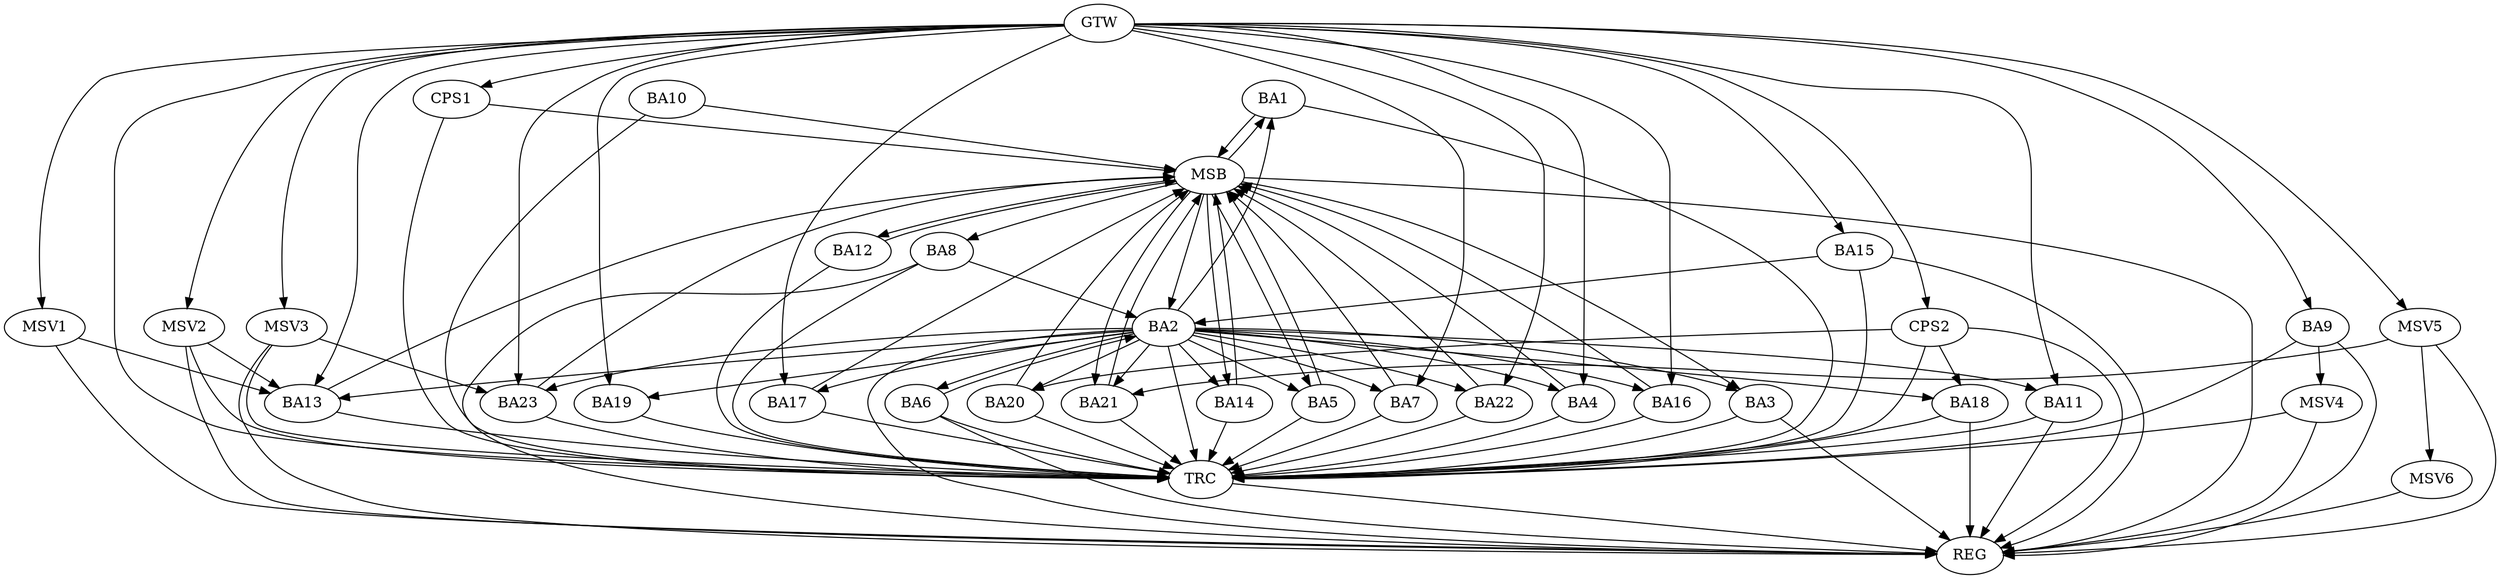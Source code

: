 strict digraph G {
  BA1 [ label="BA1" ];
  BA2 [ label="BA2" ];
  BA3 [ label="BA3" ];
  BA4 [ label="BA4" ];
  BA5 [ label="BA5" ];
  BA6 [ label="BA6" ];
  BA7 [ label="BA7" ];
  BA8 [ label="BA8" ];
  BA9 [ label="BA9" ];
  BA10 [ label="BA10" ];
  BA11 [ label="BA11" ];
  BA12 [ label="BA12" ];
  BA13 [ label="BA13" ];
  BA14 [ label="BA14" ];
  BA15 [ label="BA15" ];
  BA16 [ label="BA16" ];
  BA17 [ label="BA17" ];
  BA18 [ label="BA18" ];
  BA19 [ label="BA19" ];
  BA20 [ label="BA20" ];
  BA21 [ label="BA21" ];
  BA22 [ label="BA22" ];
  BA23 [ label="BA23" ];
  CPS1 [ label="CPS1" ];
  CPS2 [ label="CPS2" ];
  GTW [ label="GTW" ];
  REG [ label="REG" ];
  MSB [ label="MSB" ];
  TRC [ label="TRC" ];
  MSV1 [ label="MSV1" ];
  MSV2 [ label="MSV2" ];
  MSV3 [ label="MSV3" ];
  MSV4 [ label="MSV4" ];
  MSV5 [ label="MSV5" ];
  MSV6 [ label="MSV6" ];
  BA2 -> BA1;
  BA6 -> BA2;
  BA8 -> BA2;
  BA15 -> BA2;
  CPS2 -> BA18;
  CPS2 -> BA20;
  GTW -> BA4;
  GTW -> BA7;
  GTW -> BA9;
  GTW -> BA11;
  GTW -> BA13;
  GTW -> BA15;
  GTW -> BA16;
  GTW -> BA17;
  GTW -> BA19;
  GTW -> BA22;
  GTW -> BA23;
  GTW -> CPS1;
  GTW -> CPS2;
  BA2 -> REG;
  BA3 -> REG;
  BA6 -> REG;
  BA8 -> REG;
  BA9 -> REG;
  BA11 -> REG;
  BA15 -> REG;
  BA18 -> REG;
  CPS2 -> REG;
  BA1 -> MSB;
  MSB -> BA2;
  MSB -> REG;
  BA4 -> MSB;
  MSB -> BA1;
  BA5 -> MSB;
  BA7 -> MSB;
  MSB -> BA3;
  BA10 -> MSB;
  MSB -> BA5;
  BA12 -> MSB;
  MSB -> BA8;
  BA13 -> MSB;
  BA14 -> MSB;
  BA16 -> MSB;
  BA17 -> MSB;
  BA20 -> MSB;
  BA21 -> MSB;
  BA22 -> MSB;
  MSB -> BA12;
  BA23 -> MSB;
  CPS1 -> MSB;
  MSB -> BA21;
  MSB -> BA14;
  BA1 -> TRC;
  BA2 -> TRC;
  BA3 -> TRC;
  BA4 -> TRC;
  BA5 -> TRC;
  BA6 -> TRC;
  BA7 -> TRC;
  BA8 -> TRC;
  BA9 -> TRC;
  BA10 -> TRC;
  BA11 -> TRC;
  BA12 -> TRC;
  BA13 -> TRC;
  BA14 -> TRC;
  BA15 -> TRC;
  BA16 -> TRC;
  BA17 -> TRC;
  BA18 -> TRC;
  BA19 -> TRC;
  BA20 -> TRC;
  BA21 -> TRC;
  BA22 -> TRC;
  BA23 -> TRC;
  CPS1 -> TRC;
  CPS2 -> TRC;
  GTW -> TRC;
  TRC -> REG;
  BA2 -> BA16;
  BA2 -> BA14;
  BA2 -> BA13;
  BA2 -> BA21;
  BA2 -> BA22;
  BA2 -> BA6;
  BA2 -> BA4;
  BA2 -> BA11;
  BA2 -> BA19;
  BA2 -> BA5;
  BA2 -> BA18;
  BA2 -> BA7;
  BA2 -> BA23;
  BA2 -> BA17;
  BA2 -> BA3;
  BA2 -> BA20;
  MSV1 -> BA13;
  GTW -> MSV1;
  MSV1 -> REG;
  MSV2 -> BA13;
  GTW -> MSV2;
  MSV2 -> REG;
  MSV2 -> TRC;
  MSV3 -> BA23;
  GTW -> MSV3;
  MSV3 -> REG;
  MSV3 -> TRC;
  BA9 -> MSV4;
  MSV4 -> REG;
  MSV4 -> TRC;
  MSV5 -> BA21;
  GTW -> MSV5;
  MSV5 -> REG;
  MSV5 -> MSV6;
  MSV6 -> REG;
}
